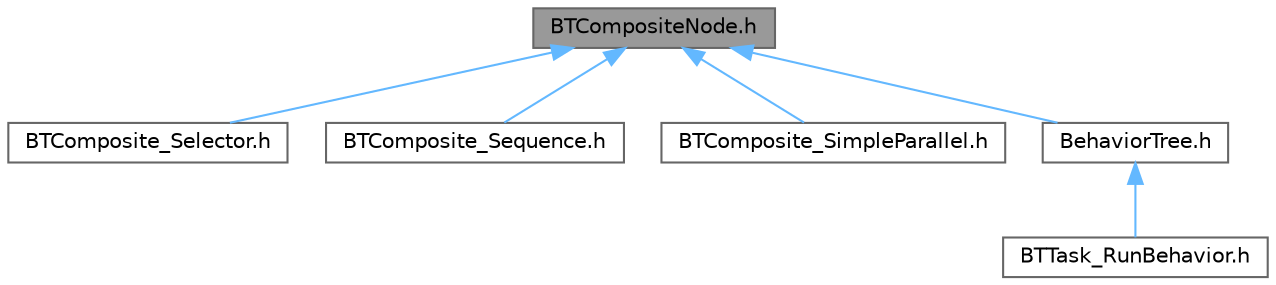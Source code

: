 digraph "BTCompositeNode.h"
{
 // INTERACTIVE_SVG=YES
 // LATEX_PDF_SIZE
  bgcolor="transparent";
  edge [fontname=Helvetica,fontsize=10,labelfontname=Helvetica,labelfontsize=10];
  node [fontname=Helvetica,fontsize=10,shape=box,height=0.2,width=0.4];
  Node1 [id="Node000001",label="BTCompositeNode.h",height=0.2,width=0.4,color="gray40", fillcolor="grey60", style="filled", fontcolor="black",tooltip=" "];
  Node1 -> Node2 [id="edge1_Node000001_Node000002",dir="back",color="steelblue1",style="solid",tooltip=" "];
  Node2 [id="Node000002",label="BTComposite_Selector.h",height=0.2,width=0.4,color="grey40", fillcolor="white", style="filled",URL="$d3/daa/BTComposite__Selector_8h.html",tooltip=" "];
  Node1 -> Node3 [id="edge2_Node000001_Node000003",dir="back",color="steelblue1",style="solid",tooltip=" "];
  Node3 [id="Node000003",label="BTComposite_Sequence.h",height=0.2,width=0.4,color="grey40", fillcolor="white", style="filled",URL="$d0/d10/BTComposite__Sequence_8h.html",tooltip=" "];
  Node1 -> Node4 [id="edge3_Node000001_Node000004",dir="back",color="steelblue1",style="solid",tooltip=" "];
  Node4 [id="Node000004",label="BTComposite_SimpleParallel.h",height=0.2,width=0.4,color="grey40", fillcolor="white", style="filled",URL="$dc/dc6/BTComposite__SimpleParallel_8h.html",tooltip=" "];
  Node1 -> Node5 [id="edge4_Node000001_Node000005",dir="back",color="steelblue1",style="solid",tooltip=" "];
  Node5 [id="Node000005",label="BehaviorTree.h",height=0.2,width=0.4,color="grey40", fillcolor="white", style="filled",URL="$db/db6/BehaviorTree_8h.html",tooltip=" "];
  Node5 -> Node6 [id="edge5_Node000005_Node000006",dir="back",color="steelblue1",style="solid",tooltip=" "];
  Node6 [id="Node000006",label="BTTask_RunBehavior.h",height=0.2,width=0.4,color="grey40", fillcolor="white", style="filled",URL="$df/def/BTTask__RunBehavior_8h.html",tooltip=" "];
}
